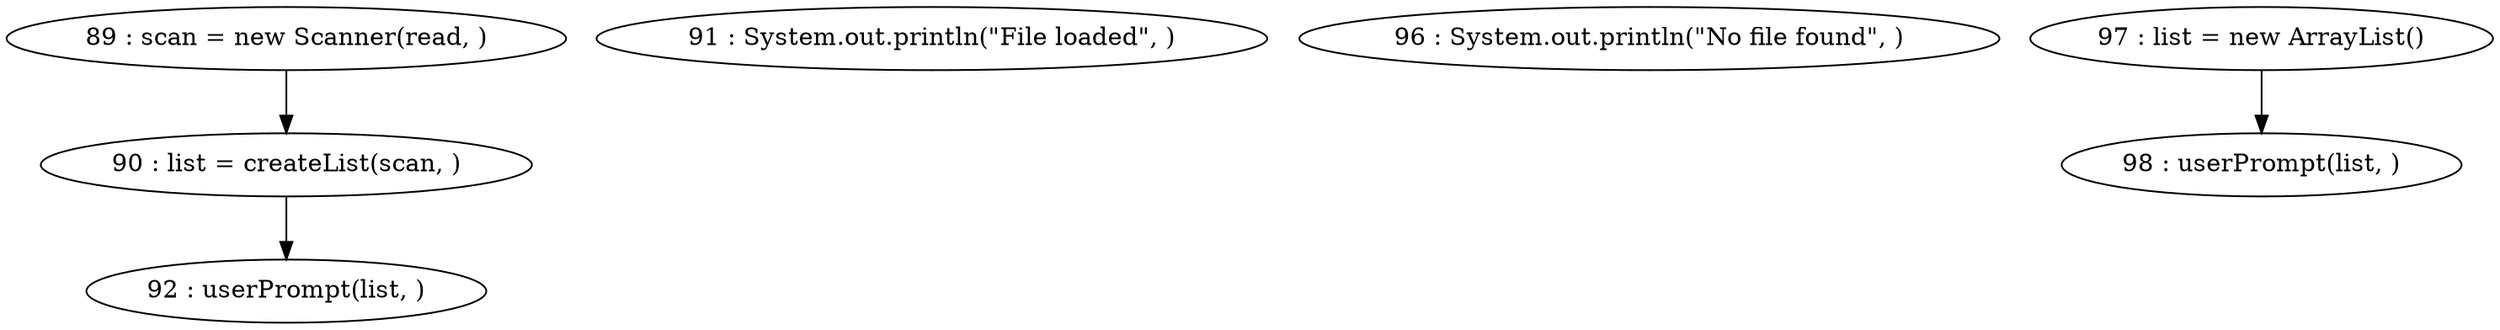 digraph G {
"89 : scan = new Scanner(read, )"
"89 : scan = new Scanner(read, )" -> "90 : list = createList(scan, )"
"90 : list = createList(scan, )"
"90 : list = createList(scan, )" -> "92 : userPrompt(list, )"
"91 : System.out.println(\"File loaded\", )"
"92 : userPrompt(list, )"
"96 : System.out.println(\"No file found\", )"
"97 : list = new ArrayList()"
"97 : list = new ArrayList()" -> "98 : userPrompt(list, )"
"98 : userPrompt(list, )"
}